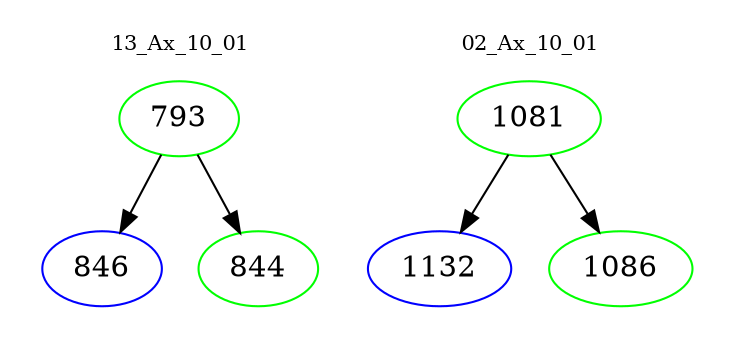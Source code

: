 digraph{
subgraph cluster_0 {
color = white
label = "13_Ax_10_01";
fontsize=10;
T0_793 [label="793", color="green"]
T0_793 -> T0_846 [color="black"]
T0_846 [label="846", color="blue"]
T0_793 -> T0_844 [color="black"]
T0_844 [label="844", color="green"]
}
subgraph cluster_1 {
color = white
label = "02_Ax_10_01";
fontsize=10;
T1_1081 [label="1081", color="green"]
T1_1081 -> T1_1132 [color="black"]
T1_1132 [label="1132", color="blue"]
T1_1081 -> T1_1086 [color="black"]
T1_1086 [label="1086", color="green"]
}
}
